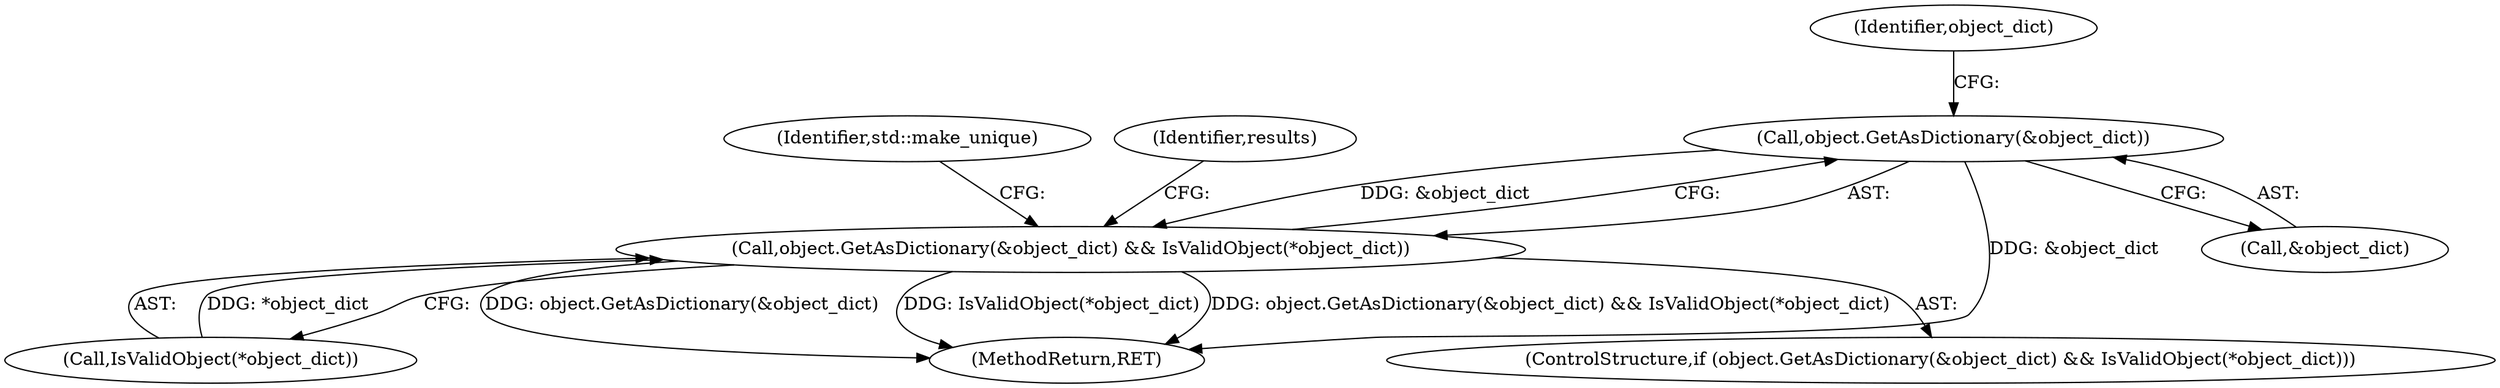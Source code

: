 digraph "0_Chrome_47ae3dfdee9a0796a079cd4eadf2f75b34f257ae@pointer" {
"1000167" [label="(Call,object.GetAsDictionary(&object_dict))"];
"1000166" [label="(Call,object.GetAsDictionary(&object_dict) && IsValidObject(*object_dict))"];
"1000166" [label="(Call,object.GetAsDictionary(&object_dict) && IsValidObject(*object_dict))"];
"1000176" [label="(Identifier,std::make_unique)"];
"1000192" [label="(MethodReturn,RET)"];
"1000170" [label="(Call,IsValidObject(*object_dict))"];
"1000172" [label="(Identifier,object_dict)"];
"1000191" [label="(Identifier,results)"];
"1000167" [label="(Call,object.GetAsDictionary(&object_dict))"];
"1000168" [label="(Call,&object_dict)"];
"1000165" [label="(ControlStructure,if (object.GetAsDictionary(&object_dict) && IsValidObject(*object_dict)))"];
"1000167" -> "1000166"  [label="AST: "];
"1000167" -> "1000168"  [label="CFG: "];
"1000168" -> "1000167"  [label="AST: "];
"1000172" -> "1000167"  [label="CFG: "];
"1000166" -> "1000167"  [label="CFG: "];
"1000167" -> "1000192"  [label="DDG: &object_dict"];
"1000167" -> "1000166"  [label="DDG: &object_dict"];
"1000166" -> "1000165"  [label="AST: "];
"1000166" -> "1000170"  [label="CFG: "];
"1000170" -> "1000166"  [label="AST: "];
"1000176" -> "1000166"  [label="CFG: "];
"1000191" -> "1000166"  [label="CFG: "];
"1000166" -> "1000192"  [label="DDG: object.GetAsDictionary(&object_dict) && IsValidObject(*object_dict)"];
"1000166" -> "1000192"  [label="DDG: object.GetAsDictionary(&object_dict)"];
"1000166" -> "1000192"  [label="DDG: IsValidObject(*object_dict)"];
"1000170" -> "1000166"  [label="DDG: *object_dict"];
}
